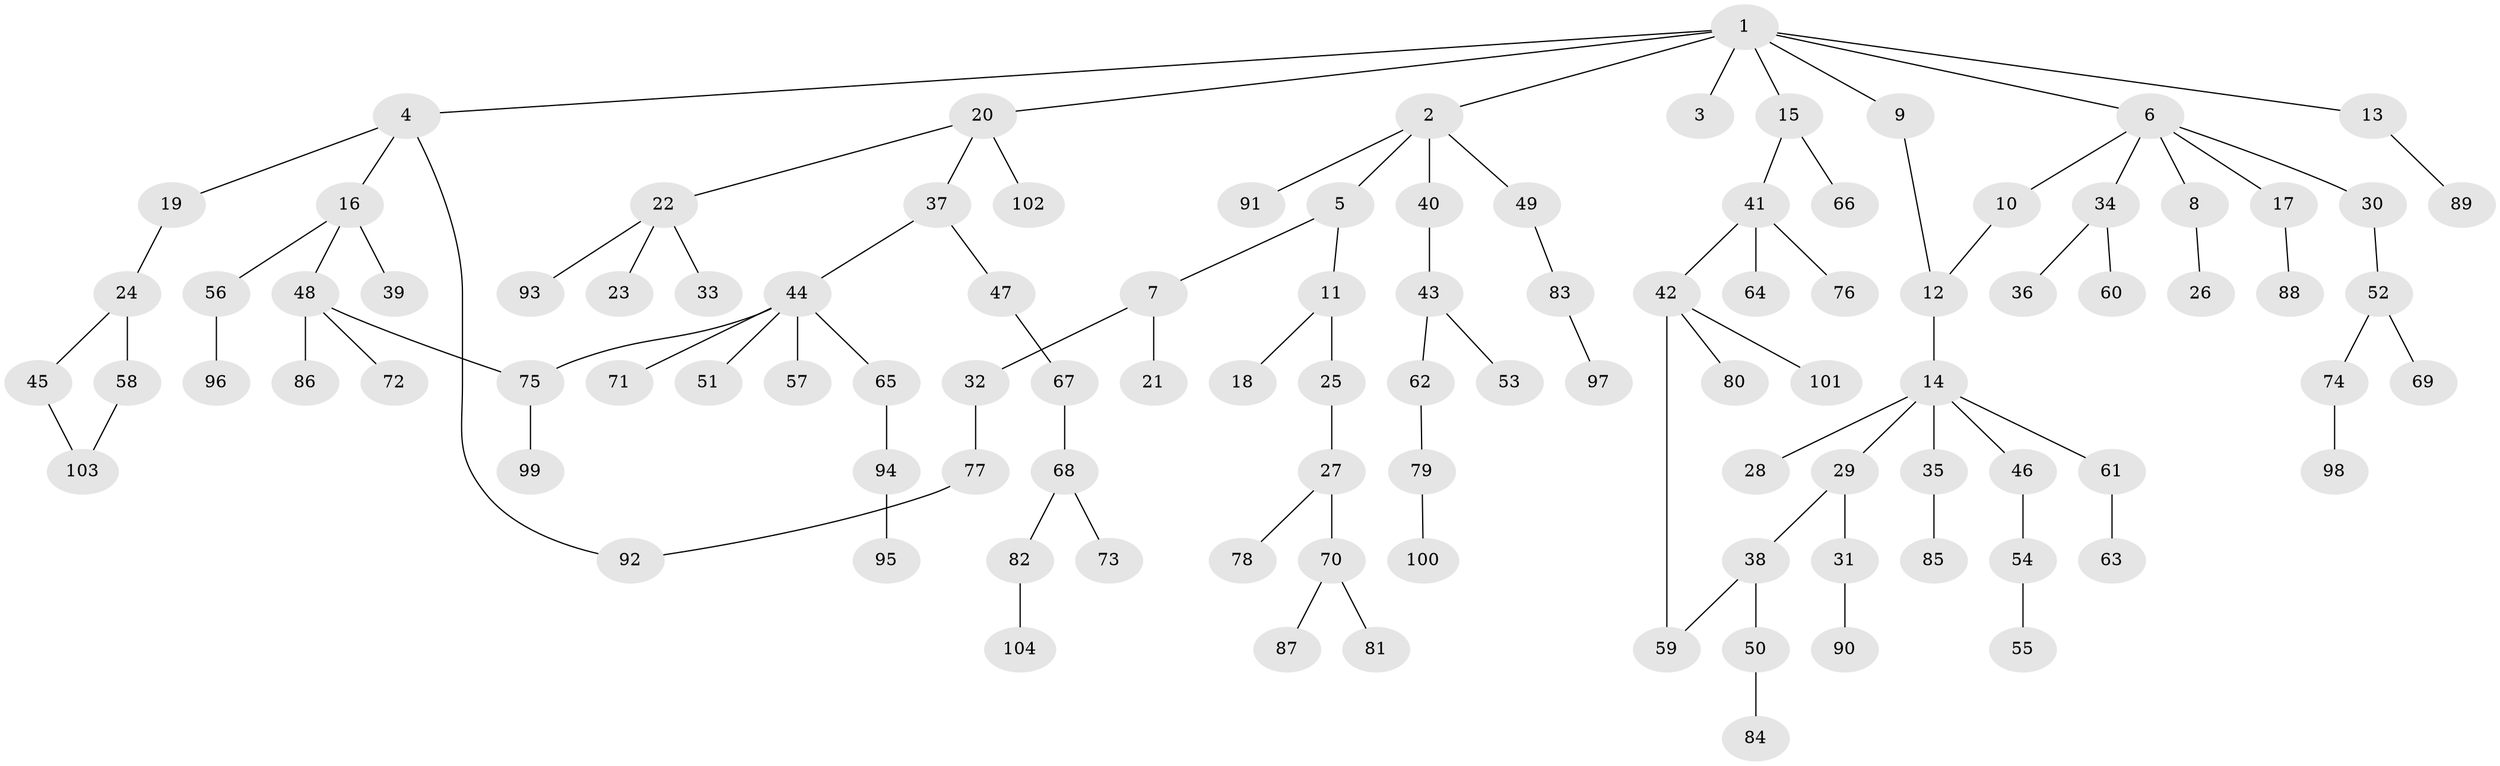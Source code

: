 // coarse degree distribution, {2: 0.2903225806451613, 12: 0.016129032258064516, 1: 0.5806451612903226, 7: 0.016129032258064516, 6: 0.016129032258064516, 3: 0.03225806451612903, 14: 0.016129032258064516, 4: 0.016129032258064516, 5: 0.016129032258064516}
// Generated by graph-tools (version 1.1) at 2025/44/03/04/25 21:44:30]
// undirected, 104 vertices, 108 edges
graph export_dot {
graph [start="1"]
  node [color=gray90,style=filled];
  1;
  2;
  3;
  4;
  5;
  6;
  7;
  8;
  9;
  10;
  11;
  12;
  13;
  14;
  15;
  16;
  17;
  18;
  19;
  20;
  21;
  22;
  23;
  24;
  25;
  26;
  27;
  28;
  29;
  30;
  31;
  32;
  33;
  34;
  35;
  36;
  37;
  38;
  39;
  40;
  41;
  42;
  43;
  44;
  45;
  46;
  47;
  48;
  49;
  50;
  51;
  52;
  53;
  54;
  55;
  56;
  57;
  58;
  59;
  60;
  61;
  62;
  63;
  64;
  65;
  66;
  67;
  68;
  69;
  70;
  71;
  72;
  73;
  74;
  75;
  76;
  77;
  78;
  79;
  80;
  81;
  82;
  83;
  84;
  85;
  86;
  87;
  88;
  89;
  90;
  91;
  92;
  93;
  94;
  95;
  96;
  97;
  98;
  99;
  100;
  101;
  102;
  103;
  104;
  1 -- 2;
  1 -- 3;
  1 -- 4;
  1 -- 6;
  1 -- 9;
  1 -- 13;
  1 -- 15;
  1 -- 20;
  2 -- 5;
  2 -- 40;
  2 -- 49;
  2 -- 91;
  4 -- 16;
  4 -- 19;
  4 -- 92;
  5 -- 7;
  5 -- 11;
  6 -- 8;
  6 -- 10;
  6 -- 17;
  6 -- 30;
  6 -- 34;
  7 -- 21;
  7 -- 32;
  8 -- 26;
  9 -- 12;
  10 -- 12;
  11 -- 18;
  11 -- 25;
  12 -- 14;
  13 -- 89;
  14 -- 28;
  14 -- 29;
  14 -- 35;
  14 -- 46;
  14 -- 61;
  15 -- 41;
  15 -- 66;
  16 -- 39;
  16 -- 48;
  16 -- 56;
  17 -- 88;
  19 -- 24;
  20 -- 22;
  20 -- 37;
  20 -- 102;
  22 -- 23;
  22 -- 33;
  22 -- 93;
  24 -- 45;
  24 -- 58;
  25 -- 27;
  27 -- 70;
  27 -- 78;
  29 -- 31;
  29 -- 38;
  30 -- 52;
  31 -- 90;
  32 -- 77;
  34 -- 36;
  34 -- 60;
  35 -- 85;
  37 -- 44;
  37 -- 47;
  38 -- 50;
  38 -- 59;
  40 -- 43;
  41 -- 42;
  41 -- 64;
  41 -- 76;
  42 -- 80;
  42 -- 101;
  42 -- 59;
  43 -- 53;
  43 -- 62;
  44 -- 51;
  44 -- 57;
  44 -- 65;
  44 -- 71;
  44 -- 75;
  45 -- 103;
  46 -- 54;
  47 -- 67;
  48 -- 72;
  48 -- 75;
  48 -- 86;
  49 -- 83;
  50 -- 84;
  52 -- 69;
  52 -- 74;
  54 -- 55;
  56 -- 96;
  58 -- 103;
  61 -- 63;
  62 -- 79;
  65 -- 94;
  67 -- 68;
  68 -- 73;
  68 -- 82;
  70 -- 81;
  70 -- 87;
  74 -- 98;
  75 -- 99;
  77 -- 92;
  79 -- 100;
  82 -- 104;
  83 -- 97;
  94 -- 95;
}
